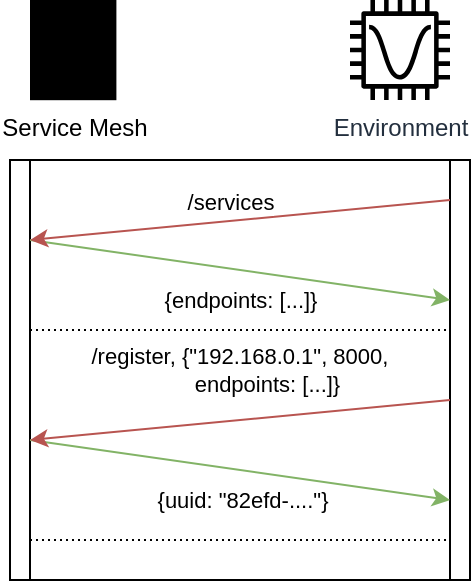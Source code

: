 <mxfile version="26.0.9">
  <diagram name="Page-1" id="l2izVTyPwMkT2U4JN9Jk">
    <mxGraphModel dx="671" dy="395" grid="1" gridSize="10" guides="1" tooltips="1" connect="1" arrows="1" fold="1" page="1" pageScale="1" pageWidth="850" pageHeight="1100" math="0" shadow="0">
      <root>
        <mxCell id="0" />
        <mxCell id="1" parent="0" />
        <mxCell id="JSdAFgyhsa3mYer9gAd3-35" value="" style="group" vertex="1" connectable="0" parent="1">
          <mxGeometry x="60" y="60" width="230" height="290" as="geometry" />
        </mxCell>
        <mxCell id="JSdAFgyhsa3mYer9gAd3-2" value="Service Mesh" style="points=[];aspect=fixed;html=1;align=center;shadow=0;dashed=0;fillColor=#000000;strokeColor=none;shape=mxgraph.alibaba_cloud.asm_service_mesh;labelPosition=center;verticalLabelPosition=bottom;verticalAlign=top;" vertex="1" parent="JSdAFgyhsa3mYer9gAd3-35">
          <mxGeometry x="10" width="43.2" height="50.1" as="geometry" />
        </mxCell>
        <mxCell id="JSdAFgyhsa3mYer9gAd3-8" value="Environment" style="sketch=0;outlineConnect=0;fontColor=#232F3E;gradientColor=none;fillColor=#000000;strokeColor=none;dashed=0;verticalLabelPosition=bottom;verticalAlign=top;align=center;html=1;fontSize=12;fontStyle=0;aspect=fixed;pointerEvents=1;shape=mxgraph.aws4.braket_simulator_3;" vertex="1" parent="JSdAFgyhsa3mYer9gAd3-35">
          <mxGeometry x="170" width="50" height="50" as="geometry" />
        </mxCell>
        <mxCell id="JSdAFgyhsa3mYer9gAd3-9" value="" style="shape=process;whiteSpace=wrap;html=1;backgroundOutline=1;fillColor=none;size=0.045;editable=0;movable=0;resizable=0;rotatable=0;deletable=0;locked=1;connectable=0;allowArrows=0;" vertex="1" parent="JSdAFgyhsa3mYer9gAd3-35">
          <mxGeometry y="80" width="230" height="210" as="geometry" />
        </mxCell>
        <mxCell id="JSdAFgyhsa3mYer9gAd3-12" value="" style="endArrow=classic;html=1;rounded=0;fillColor=#d5e8d4;strokeColor=#82b366;" edge="1" parent="JSdAFgyhsa3mYer9gAd3-35">
          <mxGeometry width="50" height="50" relative="1" as="geometry">
            <mxPoint x="10" y="120" as="sourcePoint" />
            <mxPoint x="220" y="150" as="targetPoint" />
          </mxGeometry>
        </mxCell>
        <mxCell id="JSdAFgyhsa3mYer9gAd3-13" value="{endpoints: [...]}" style="edgeLabel;html=1;align=center;verticalAlign=middle;resizable=0;points=[];" vertex="1" connectable="0" parent="JSdAFgyhsa3mYer9gAd3-12">
          <mxGeometry x="0.245" relative="1" as="geometry">
            <mxPoint x="-26" y="11" as="offset" />
          </mxGeometry>
        </mxCell>
        <mxCell id="JSdAFgyhsa3mYer9gAd3-18" value="" style="endArrow=classic;html=1;rounded=0;fillColor=#d5e8d4;strokeColor=#82b366;" edge="1" parent="JSdAFgyhsa3mYer9gAd3-35">
          <mxGeometry width="50" height="50" relative="1" as="geometry">
            <mxPoint x="10" y="220" as="sourcePoint" />
            <mxPoint x="220" y="250" as="targetPoint" />
          </mxGeometry>
        </mxCell>
        <mxCell id="JSdAFgyhsa3mYer9gAd3-19" value="{uuid: &quot;82efd-....&quot;}" style="edgeLabel;html=1;align=center;verticalAlign=middle;resizable=0;points=[];" vertex="1" connectable="0" parent="JSdAFgyhsa3mYer9gAd3-18">
          <mxGeometry x="-0.003" y="-1" relative="1" as="geometry">
            <mxPoint x="1" y="14" as="offset" />
          </mxGeometry>
        </mxCell>
        <mxCell id="JSdAFgyhsa3mYer9gAd3-20" value="" style="endArrow=none;html=1;strokeWidth=1;rounded=0;dashed=1;dashPattern=1 2;" edge="1" parent="JSdAFgyhsa3mYer9gAd3-35">
          <mxGeometry width="50" height="50" relative="1" as="geometry">
            <mxPoint x="10" y="165" as="sourcePoint" />
            <mxPoint x="220" y="165" as="targetPoint" />
          </mxGeometry>
        </mxCell>
        <mxCell id="JSdAFgyhsa3mYer9gAd3-21" value="" style="endArrow=none;html=1;strokeWidth=1;rounded=0;dashed=1;dashPattern=1 2;" edge="1" parent="JSdAFgyhsa3mYer9gAd3-35">
          <mxGeometry width="50" height="50" relative="1" as="geometry">
            <mxPoint x="10" y="270" as="sourcePoint" />
            <mxPoint x="220" y="270" as="targetPoint" />
          </mxGeometry>
        </mxCell>
        <mxCell id="JSdAFgyhsa3mYer9gAd3-10" value="" style="endArrow=classic;html=1;rounded=0;fillColor=#f8cecc;strokeColor=#b85450;" edge="1" parent="JSdAFgyhsa3mYer9gAd3-35">
          <mxGeometry width="50" height="50" relative="1" as="geometry">
            <mxPoint x="220" y="100" as="sourcePoint" />
            <mxPoint x="10" y="120" as="targetPoint" />
          </mxGeometry>
        </mxCell>
        <mxCell id="JSdAFgyhsa3mYer9gAd3-11" value="/services" style="edgeLabel;html=1;align=center;verticalAlign=middle;resizable=0;points=[];" vertex="1" connectable="0" parent="JSdAFgyhsa3mYer9gAd3-10">
          <mxGeometry x="0.245" relative="1" as="geometry">
            <mxPoint x="21" y="-12" as="offset" />
          </mxGeometry>
        </mxCell>
        <mxCell id="JSdAFgyhsa3mYer9gAd3-14" value="" style="endArrow=classic;html=1;rounded=0;fillColor=#f8cecc;strokeColor=#b85450;" edge="1" parent="JSdAFgyhsa3mYer9gAd3-35">
          <mxGeometry width="50" height="50" relative="1" as="geometry">
            <mxPoint x="220" y="200" as="sourcePoint" />
            <mxPoint x="10" y="220" as="targetPoint" />
          </mxGeometry>
        </mxCell>
        <mxCell id="JSdAFgyhsa3mYer9gAd3-17" value="/register, {&quot;192.168.0.1&quot;, 8000,&amp;nbsp;&lt;div&gt;&lt;span style=&quot;white-space: pre;&quot;&gt;&#x9;&lt;/span&gt;endpoints: [...]}&lt;/div&gt;" style="edgeLabel;html=1;align=center;verticalAlign=middle;resizable=0;points=[];" vertex="1" connectable="0" parent="JSdAFgyhsa3mYer9gAd3-14">
          <mxGeometry x="-0.003" y="-1" relative="1" as="geometry">
            <mxPoint y="-24" as="offset" />
          </mxGeometry>
        </mxCell>
      </root>
    </mxGraphModel>
  </diagram>
</mxfile>
